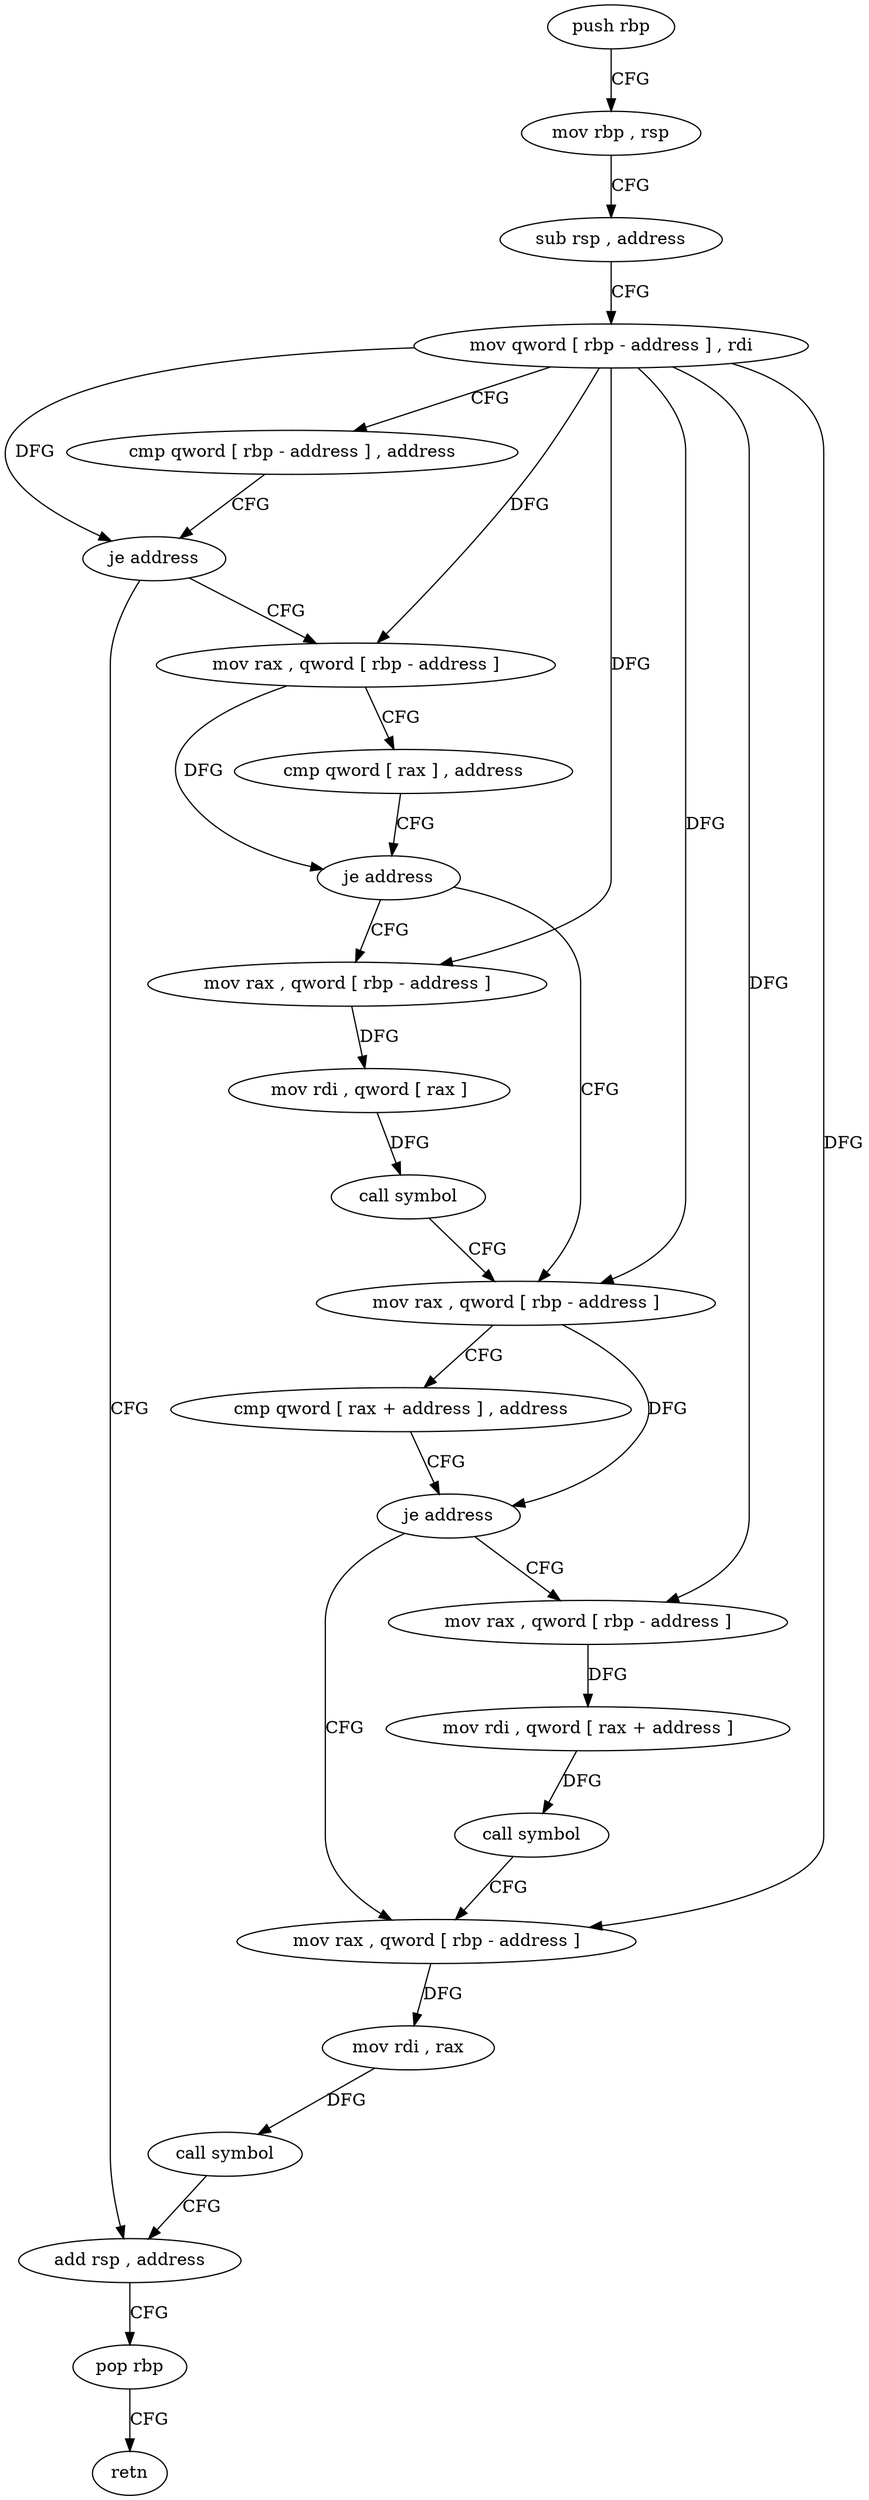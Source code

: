 digraph "func" {
"119392" [label = "push rbp" ]
"119393" [label = "mov rbp , rsp" ]
"119396" [label = "sub rsp , address" ]
"119400" [label = "mov qword [ rbp - address ] , rdi" ]
"119404" [label = "cmp qword [ rbp - address ] , address" ]
"119409" [label = "je address" ]
"119481" [label = "add rsp , address" ]
"119415" [label = "mov rax , qword [ rbp - address ]" ]
"119485" [label = "pop rbp" ]
"119486" [label = "retn" ]
"119419" [label = "cmp qword [ rax ] , address" ]
"119423" [label = "je address" ]
"119441" [label = "mov rax , qword [ rbp - address ]" ]
"119429" [label = "mov rax , qword [ rbp - address ]" ]
"119445" [label = "cmp qword [ rax + address ] , address" ]
"119450" [label = "je address" ]
"119469" [label = "mov rax , qword [ rbp - address ]" ]
"119456" [label = "mov rax , qword [ rbp - address ]" ]
"119433" [label = "mov rdi , qword [ rax ]" ]
"119436" [label = "call symbol" ]
"119473" [label = "mov rdi , rax" ]
"119476" [label = "call symbol" ]
"119460" [label = "mov rdi , qword [ rax + address ]" ]
"119464" [label = "call symbol" ]
"119392" -> "119393" [ label = "CFG" ]
"119393" -> "119396" [ label = "CFG" ]
"119396" -> "119400" [ label = "CFG" ]
"119400" -> "119404" [ label = "CFG" ]
"119400" -> "119409" [ label = "DFG" ]
"119400" -> "119415" [ label = "DFG" ]
"119400" -> "119441" [ label = "DFG" ]
"119400" -> "119429" [ label = "DFG" ]
"119400" -> "119469" [ label = "DFG" ]
"119400" -> "119456" [ label = "DFG" ]
"119404" -> "119409" [ label = "CFG" ]
"119409" -> "119481" [ label = "CFG" ]
"119409" -> "119415" [ label = "CFG" ]
"119481" -> "119485" [ label = "CFG" ]
"119415" -> "119419" [ label = "CFG" ]
"119415" -> "119423" [ label = "DFG" ]
"119485" -> "119486" [ label = "CFG" ]
"119419" -> "119423" [ label = "CFG" ]
"119423" -> "119441" [ label = "CFG" ]
"119423" -> "119429" [ label = "CFG" ]
"119441" -> "119445" [ label = "CFG" ]
"119441" -> "119450" [ label = "DFG" ]
"119429" -> "119433" [ label = "DFG" ]
"119445" -> "119450" [ label = "CFG" ]
"119450" -> "119469" [ label = "CFG" ]
"119450" -> "119456" [ label = "CFG" ]
"119469" -> "119473" [ label = "DFG" ]
"119456" -> "119460" [ label = "DFG" ]
"119433" -> "119436" [ label = "DFG" ]
"119436" -> "119441" [ label = "CFG" ]
"119473" -> "119476" [ label = "DFG" ]
"119476" -> "119481" [ label = "CFG" ]
"119460" -> "119464" [ label = "DFG" ]
"119464" -> "119469" [ label = "CFG" ]
}
